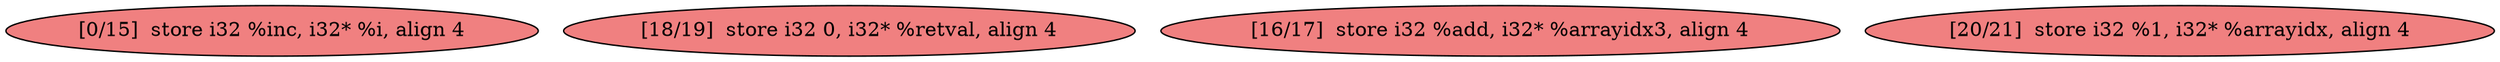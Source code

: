 
digraph G {


node24 [fillcolor=lightcoral,label="[0/15]  store i32 %inc, i32* %i, align 4",shape=ellipse,style=filled ]
node22 [fillcolor=lightcoral,label="[18/19]  store i32 0, i32* %retval, align 4",shape=ellipse,style=filled ]
node25 [fillcolor=lightcoral,label="[16/17]  store i32 %add, i32* %arrayidx3, align 4",shape=ellipse,style=filled ]
node23 [fillcolor=lightcoral,label="[20/21]  store i32 %1, i32* %arrayidx, align 4",shape=ellipse,style=filled ]



}
